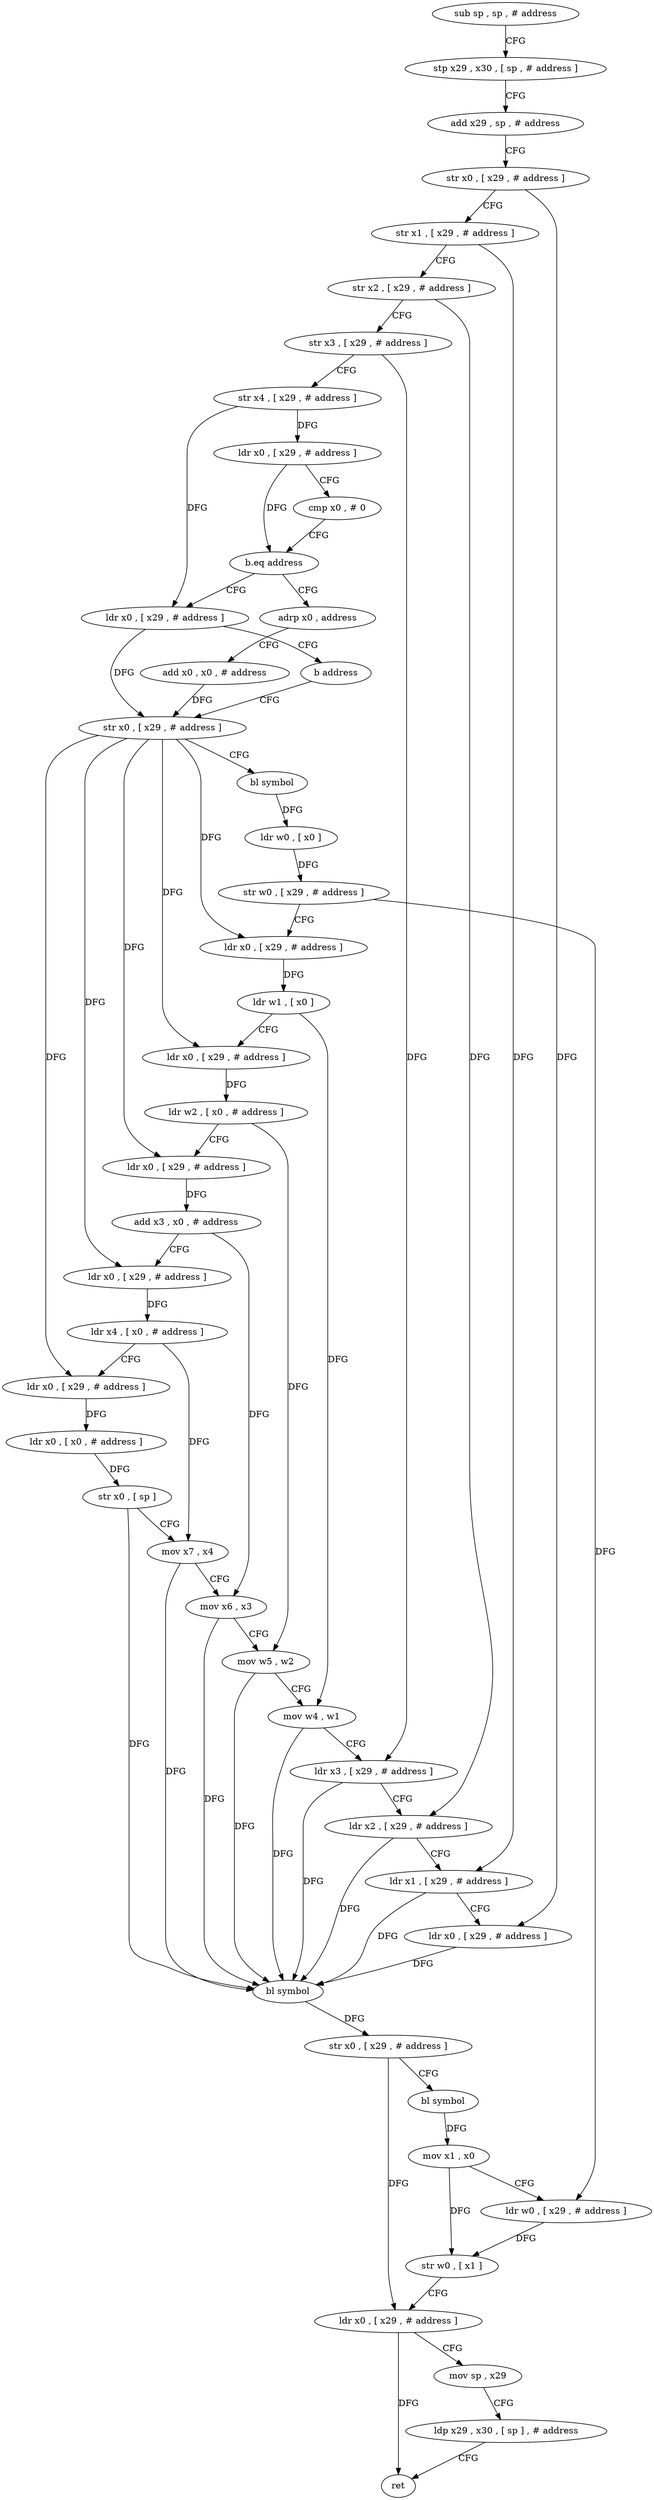 digraph "func" {
"4379604" [label = "sub sp , sp , # address" ]
"4379608" [label = "stp x29 , x30 , [ sp , # address ]" ]
"4379612" [label = "add x29 , sp , # address" ]
"4379616" [label = "str x0 , [ x29 , # address ]" ]
"4379620" [label = "str x1 , [ x29 , # address ]" ]
"4379624" [label = "str x2 , [ x29 , # address ]" ]
"4379628" [label = "str x3 , [ x29 , # address ]" ]
"4379632" [label = "str x4 , [ x29 , # address ]" ]
"4379636" [label = "ldr x0 , [ x29 , # address ]" ]
"4379640" [label = "cmp x0 , # 0" ]
"4379644" [label = "b.eq address" ]
"4379656" [label = "adrp x0 , address" ]
"4379648" [label = "ldr x0 , [ x29 , # address ]" ]
"4379660" [label = "add x0 , x0 , # address" ]
"4379664" [label = "str x0 , [ x29 , # address ]" ]
"4379652" [label = "b address" ]
"4379668" [label = "bl symbol" ]
"4379672" [label = "ldr w0 , [ x0 ]" ]
"4379676" [label = "str w0 , [ x29 , # address ]" ]
"4379680" [label = "ldr x0 , [ x29 , # address ]" ]
"4379684" [label = "ldr w1 , [ x0 ]" ]
"4379688" [label = "ldr x0 , [ x29 , # address ]" ]
"4379692" [label = "ldr w2 , [ x0 , # address ]" ]
"4379696" [label = "ldr x0 , [ x29 , # address ]" ]
"4379700" [label = "add x3 , x0 , # address" ]
"4379704" [label = "ldr x0 , [ x29 , # address ]" ]
"4379708" [label = "ldr x4 , [ x0 , # address ]" ]
"4379712" [label = "ldr x0 , [ x29 , # address ]" ]
"4379716" [label = "ldr x0 , [ x0 , # address ]" ]
"4379720" [label = "str x0 , [ sp ]" ]
"4379724" [label = "mov x7 , x4" ]
"4379728" [label = "mov x6 , x3" ]
"4379732" [label = "mov w5 , w2" ]
"4379736" [label = "mov w4 , w1" ]
"4379740" [label = "ldr x3 , [ x29 , # address ]" ]
"4379744" [label = "ldr x2 , [ x29 , # address ]" ]
"4379748" [label = "ldr x1 , [ x29 , # address ]" ]
"4379752" [label = "ldr x0 , [ x29 , # address ]" ]
"4379756" [label = "bl symbol" ]
"4379760" [label = "str x0 , [ x29 , # address ]" ]
"4379764" [label = "bl symbol" ]
"4379768" [label = "mov x1 , x0" ]
"4379772" [label = "ldr w0 , [ x29 , # address ]" ]
"4379776" [label = "str w0 , [ x1 ]" ]
"4379780" [label = "ldr x0 , [ x29 , # address ]" ]
"4379784" [label = "mov sp , x29" ]
"4379788" [label = "ldp x29 , x30 , [ sp ] , # address" ]
"4379792" [label = "ret" ]
"4379604" -> "4379608" [ label = "CFG" ]
"4379608" -> "4379612" [ label = "CFG" ]
"4379612" -> "4379616" [ label = "CFG" ]
"4379616" -> "4379620" [ label = "CFG" ]
"4379616" -> "4379752" [ label = "DFG" ]
"4379620" -> "4379624" [ label = "CFG" ]
"4379620" -> "4379748" [ label = "DFG" ]
"4379624" -> "4379628" [ label = "CFG" ]
"4379624" -> "4379744" [ label = "DFG" ]
"4379628" -> "4379632" [ label = "CFG" ]
"4379628" -> "4379740" [ label = "DFG" ]
"4379632" -> "4379636" [ label = "DFG" ]
"4379632" -> "4379648" [ label = "DFG" ]
"4379636" -> "4379640" [ label = "CFG" ]
"4379636" -> "4379644" [ label = "DFG" ]
"4379640" -> "4379644" [ label = "CFG" ]
"4379644" -> "4379656" [ label = "CFG" ]
"4379644" -> "4379648" [ label = "CFG" ]
"4379656" -> "4379660" [ label = "CFG" ]
"4379648" -> "4379652" [ label = "CFG" ]
"4379648" -> "4379664" [ label = "DFG" ]
"4379660" -> "4379664" [ label = "DFG" ]
"4379664" -> "4379668" [ label = "CFG" ]
"4379664" -> "4379680" [ label = "DFG" ]
"4379664" -> "4379688" [ label = "DFG" ]
"4379664" -> "4379696" [ label = "DFG" ]
"4379664" -> "4379704" [ label = "DFG" ]
"4379664" -> "4379712" [ label = "DFG" ]
"4379652" -> "4379664" [ label = "CFG" ]
"4379668" -> "4379672" [ label = "DFG" ]
"4379672" -> "4379676" [ label = "DFG" ]
"4379676" -> "4379680" [ label = "CFG" ]
"4379676" -> "4379772" [ label = "DFG" ]
"4379680" -> "4379684" [ label = "DFG" ]
"4379684" -> "4379688" [ label = "CFG" ]
"4379684" -> "4379736" [ label = "DFG" ]
"4379688" -> "4379692" [ label = "DFG" ]
"4379692" -> "4379696" [ label = "CFG" ]
"4379692" -> "4379732" [ label = "DFG" ]
"4379696" -> "4379700" [ label = "DFG" ]
"4379700" -> "4379704" [ label = "CFG" ]
"4379700" -> "4379728" [ label = "DFG" ]
"4379704" -> "4379708" [ label = "DFG" ]
"4379708" -> "4379712" [ label = "CFG" ]
"4379708" -> "4379724" [ label = "DFG" ]
"4379712" -> "4379716" [ label = "DFG" ]
"4379716" -> "4379720" [ label = "DFG" ]
"4379720" -> "4379724" [ label = "CFG" ]
"4379720" -> "4379756" [ label = "DFG" ]
"4379724" -> "4379728" [ label = "CFG" ]
"4379724" -> "4379756" [ label = "DFG" ]
"4379728" -> "4379732" [ label = "CFG" ]
"4379728" -> "4379756" [ label = "DFG" ]
"4379732" -> "4379736" [ label = "CFG" ]
"4379732" -> "4379756" [ label = "DFG" ]
"4379736" -> "4379740" [ label = "CFG" ]
"4379736" -> "4379756" [ label = "DFG" ]
"4379740" -> "4379744" [ label = "CFG" ]
"4379740" -> "4379756" [ label = "DFG" ]
"4379744" -> "4379748" [ label = "CFG" ]
"4379744" -> "4379756" [ label = "DFG" ]
"4379748" -> "4379752" [ label = "CFG" ]
"4379748" -> "4379756" [ label = "DFG" ]
"4379752" -> "4379756" [ label = "DFG" ]
"4379756" -> "4379760" [ label = "DFG" ]
"4379760" -> "4379764" [ label = "CFG" ]
"4379760" -> "4379780" [ label = "DFG" ]
"4379764" -> "4379768" [ label = "DFG" ]
"4379768" -> "4379772" [ label = "CFG" ]
"4379768" -> "4379776" [ label = "DFG" ]
"4379772" -> "4379776" [ label = "DFG" ]
"4379776" -> "4379780" [ label = "CFG" ]
"4379780" -> "4379784" [ label = "CFG" ]
"4379780" -> "4379792" [ label = "DFG" ]
"4379784" -> "4379788" [ label = "CFG" ]
"4379788" -> "4379792" [ label = "CFG" ]
}
